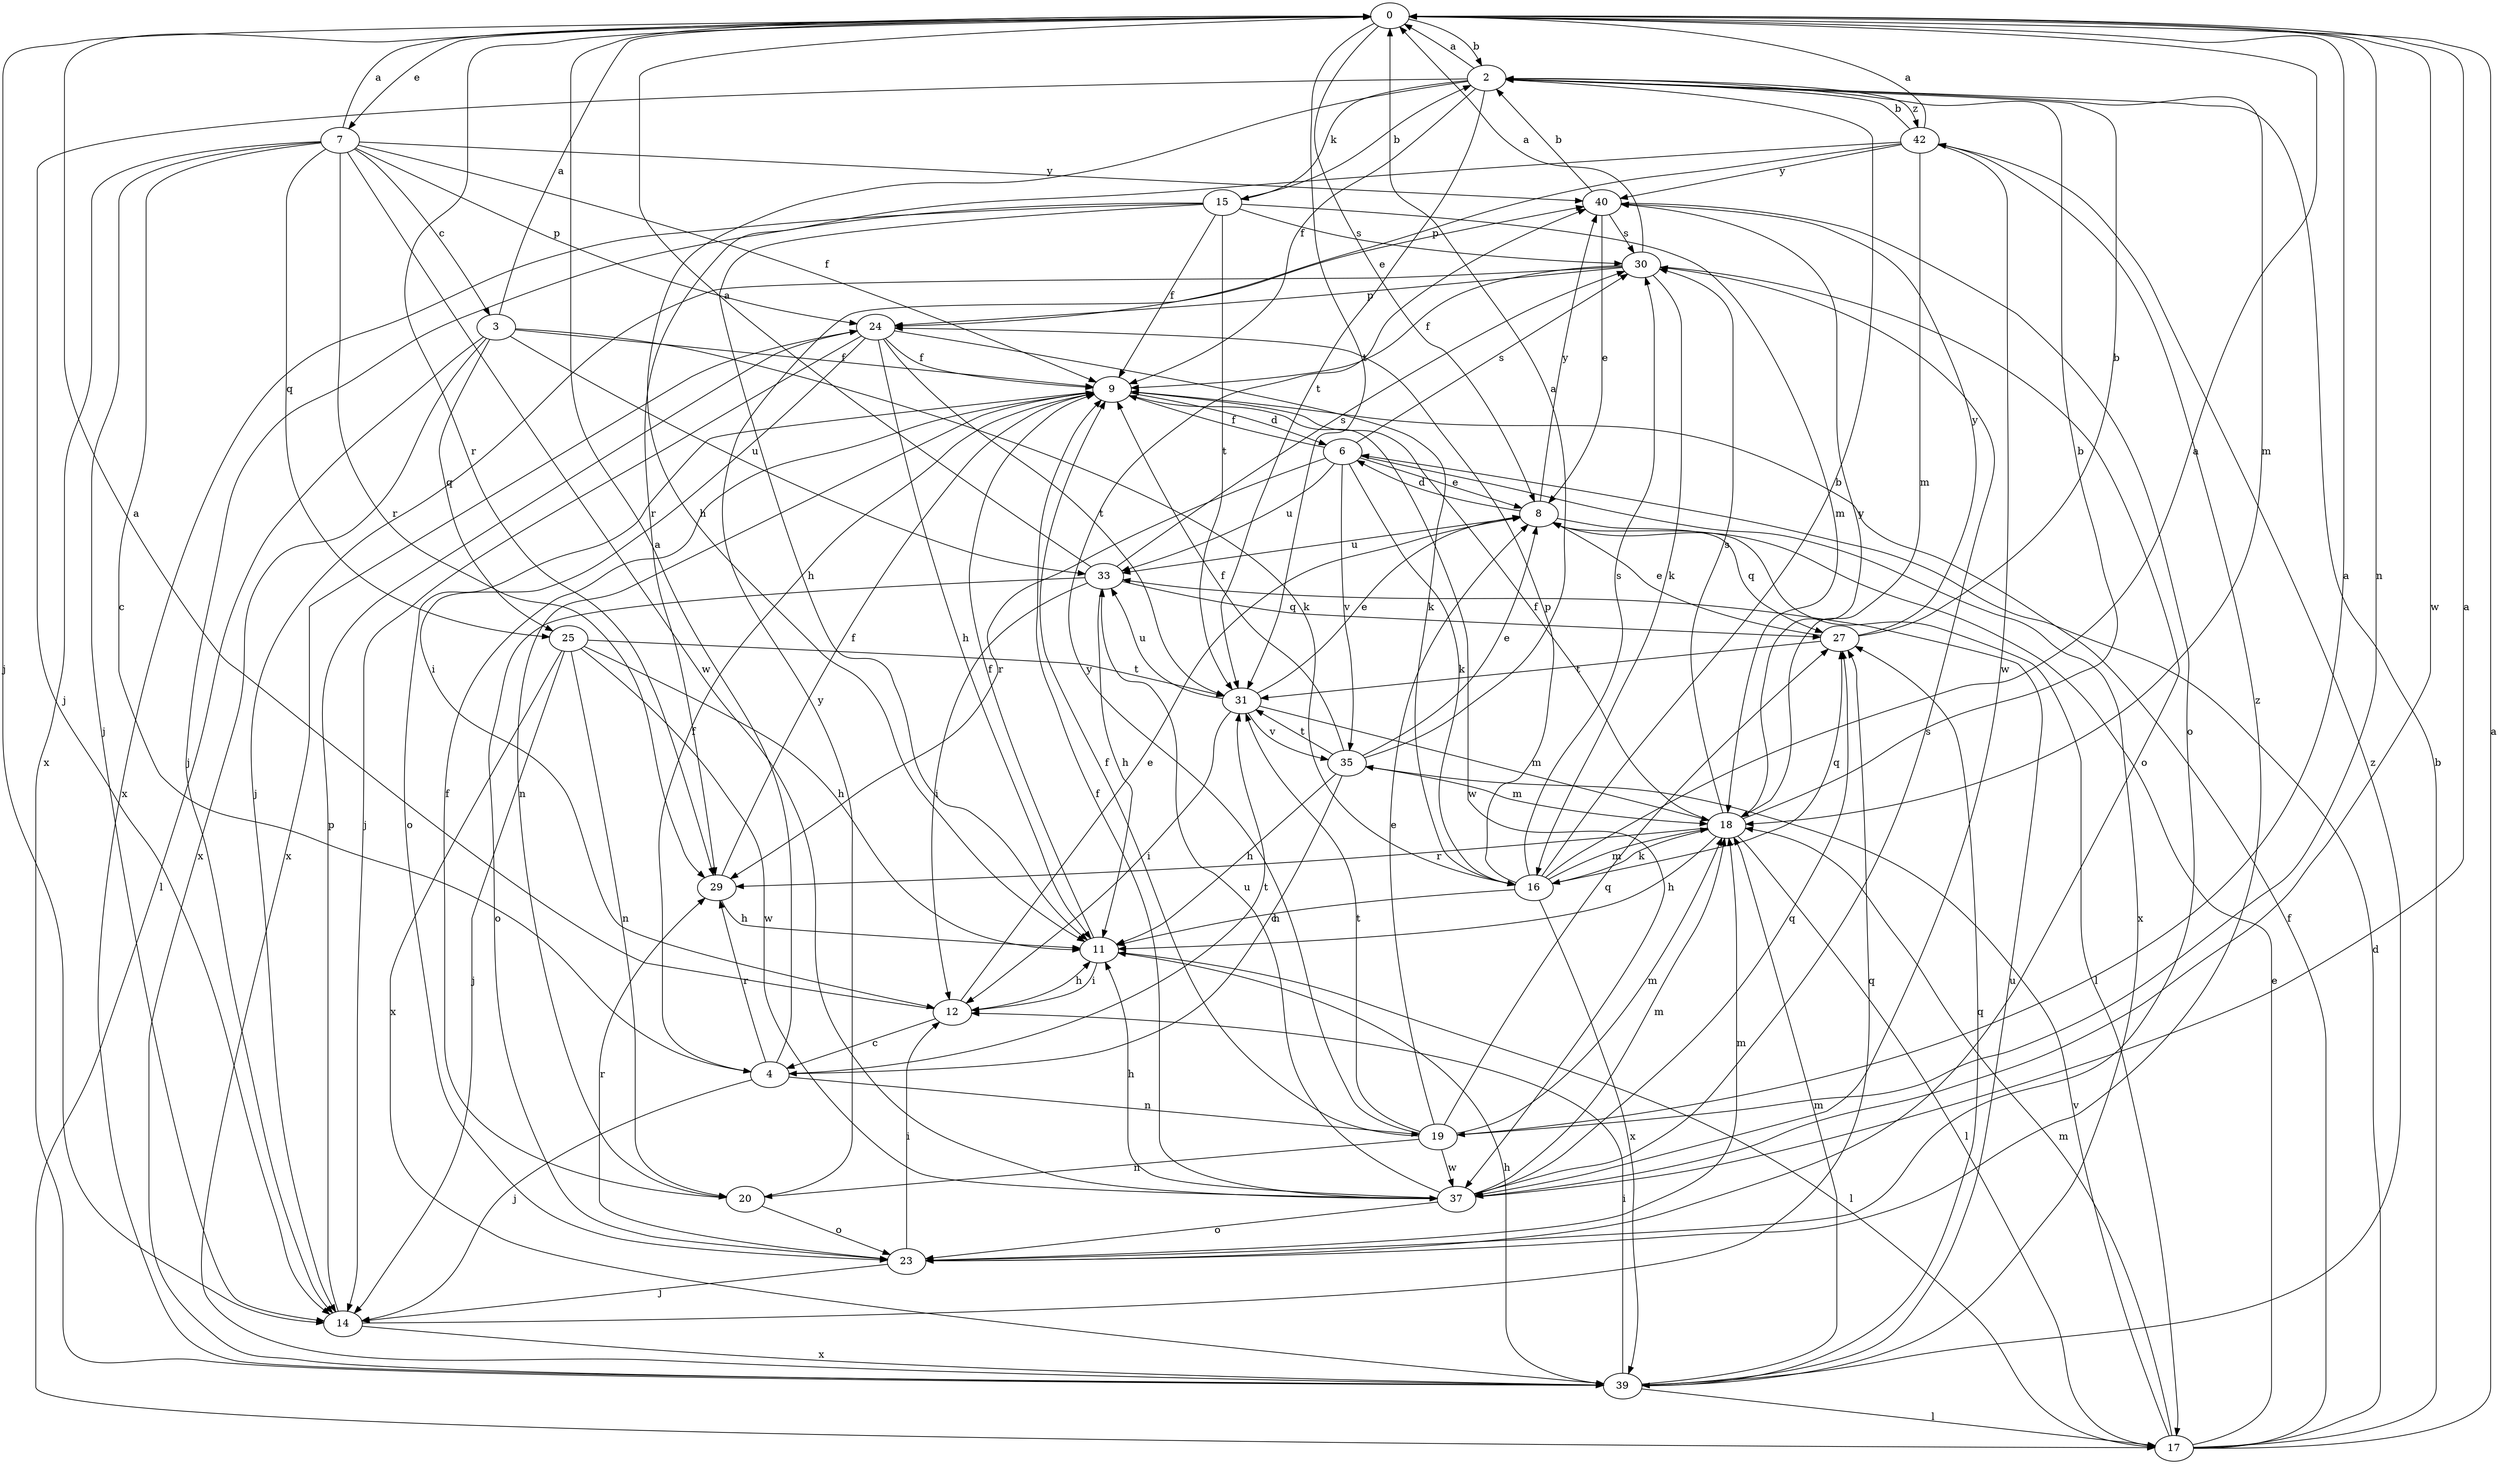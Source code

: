 strict digraph  {
0;
2;
3;
4;
6;
7;
8;
9;
11;
12;
14;
15;
16;
17;
18;
19;
20;
23;
24;
25;
27;
29;
30;
31;
33;
35;
37;
39;
40;
42;
0 -> 2  [label=b];
0 -> 7  [label=e];
0 -> 8  [label=e];
0 -> 14  [label=j];
0 -> 19  [label=n];
0 -> 29  [label=r];
0 -> 31  [label=t];
0 -> 37  [label=w];
2 -> 0  [label=a];
2 -> 9  [label=f];
2 -> 11  [label=h];
2 -> 14  [label=j];
2 -> 15  [label=k];
2 -> 18  [label=m];
2 -> 31  [label=t];
2 -> 42  [label=z];
3 -> 0  [label=a];
3 -> 9  [label=f];
3 -> 16  [label=k];
3 -> 17  [label=l];
3 -> 25  [label=q];
3 -> 33  [label=u];
3 -> 39  [label=x];
4 -> 0  [label=a];
4 -> 9  [label=f];
4 -> 14  [label=j];
4 -> 19  [label=n];
4 -> 29  [label=r];
4 -> 31  [label=t];
6 -> 8  [label=e];
6 -> 9  [label=f];
6 -> 16  [label=k];
6 -> 29  [label=r];
6 -> 30  [label=s];
6 -> 33  [label=u];
6 -> 35  [label=v];
6 -> 39  [label=x];
7 -> 0  [label=a];
7 -> 3  [label=c];
7 -> 4  [label=c];
7 -> 9  [label=f];
7 -> 14  [label=j];
7 -> 24  [label=p];
7 -> 25  [label=q];
7 -> 29  [label=r];
7 -> 37  [label=w];
7 -> 39  [label=x];
7 -> 40  [label=y];
8 -> 6  [label=d];
8 -> 17  [label=l];
8 -> 27  [label=q];
8 -> 33  [label=u];
8 -> 40  [label=y];
9 -> 6  [label=d];
9 -> 20  [label=n];
9 -> 23  [label=o];
9 -> 37  [label=w];
11 -> 9  [label=f];
11 -> 12  [label=i];
11 -> 17  [label=l];
12 -> 0  [label=a];
12 -> 4  [label=c];
12 -> 8  [label=e];
12 -> 11  [label=h];
14 -> 24  [label=p];
14 -> 27  [label=q];
14 -> 39  [label=x];
15 -> 2  [label=b];
15 -> 9  [label=f];
15 -> 11  [label=h];
15 -> 14  [label=j];
15 -> 18  [label=m];
15 -> 30  [label=s];
15 -> 31  [label=t];
15 -> 39  [label=x];
16 -> 0  [label=a];
16 -> 2  [label=b];
16 -> 11  [label=h];
16 -> 18  [label=m];
16 -> 24  [label=p];
16 -> 27  [label=q];
16 -> 30  [label=s];
16 -> 39  [label=x];
17 -> 0  [label=a];
17 -> 2  [label=b];
17 -> 6  [label=d];
17 -> 8  [label=e];
17 -> 9  [label=f];
17 -> 18  [label=m];
17 -> 35  [label=v];
18 -> 2  [label=b];
18 -> 9  [label=f];
18 -> 11  [label=h];
18 -> 16  [label=k];
18 -> 17  [label=l];
18 -> 29  [label=r];
18 -> 30  [label=s];
18 -> 40  [label=y];
19 -> 0  [label=a];
19 -> 8  [label=e];
19 -> 9  [label=f];
19 -> 18  [label=m];
19 -> 20  [label=n];
19 -> 27  [label=q];
19 -> 31  [label=t];
19 -> 37  [label=w];
19 -> 40  [label=y];
20 -> 9  [label=f];
20 -> 23  [label=o];
20 -> 40  [label=y];
23 -> 12  [label=i];
23 -> 14  [label=j];
23 -> 18  [label=m];
23 -> 29  [label=r];
23 -> 42  [label=z];
24 -> 9  [label=f];
24 -> 11  [label=h];
24 -> 12  [label=i];
24 -> 14  [label=j];
24 -> 16  [label=k];
24 -> 31  [label=t];
24 -> 39  [label=x];
25 -> 11  [label=h];
25 -> 14  [label=j];
25 -> 20  [label=n];
25 -> 31  [label=t];
25 -> 37  [label=w];
25 -> 39  [label=x];
27 -> 2  [label=b];
27 -> 8  [label=e];
27 -> 31  [label=t];
27 -> 40  [label=y];
29 -> 9  [label=f];
29 -> 11  [label=h];
30 -> 0  [label=a];
30 -> 9  [label=f];
30 -> 14  [label=j];
30 -> 16  [label=k];
30 -> 23  [label=o];
30 -> 24  [label=p];
31 -> 8  [label=e];
31 -> 12  [label=i];
31 -> 18  [label=m];
31 -> 33  [label=u];
31 -> 35  [label=v];
33 -> 0  [label=a];
33 -> 11  [label=h];
33 -> 12  [label=i];
33 -> 23  [label=o];
33 -> 27  [label=q];
33 -> 30  [label=s];
35 -> 0  [label=a];
35 -> 4  [label=c];
35 -> 8  [label=e];
35 -> 9  [label=f];
35 -> 11  [label=h];
35 -> 18  [label=m];
35 -> 31  [label=t];
37 -> 0  [label=a];
37 -> 9  [label=f];
37 -> 11  [label=h];
37 -> 18  [label=m];
37 -> 23  [label=o];
37 -> 27  [label=q];
37 -> 30  [label=s];
37 -> 33  [label=u];
39 -> 11  [label=h];
39 -> 12  [label=i];
39 -> 17  [label=l];
39 -> 18  [label=m];
39 -> 27  [label=q];
39 -> 33  [label=u];
39 -> 42  [label=z];
40 -> 2  [label=b];
40 -> 8  [label=e];
40 -> 23  [label=o];
40 -> 30  [label=s];
42 -> 0  [label=a];
42 -> 2  [label=b];
42 -> 18  [label=m];
42 -> 24  [label=p];
42 -> 29  [label=r];
42 -> 37  [label=w];
42 -> 40  [label=y];
}
